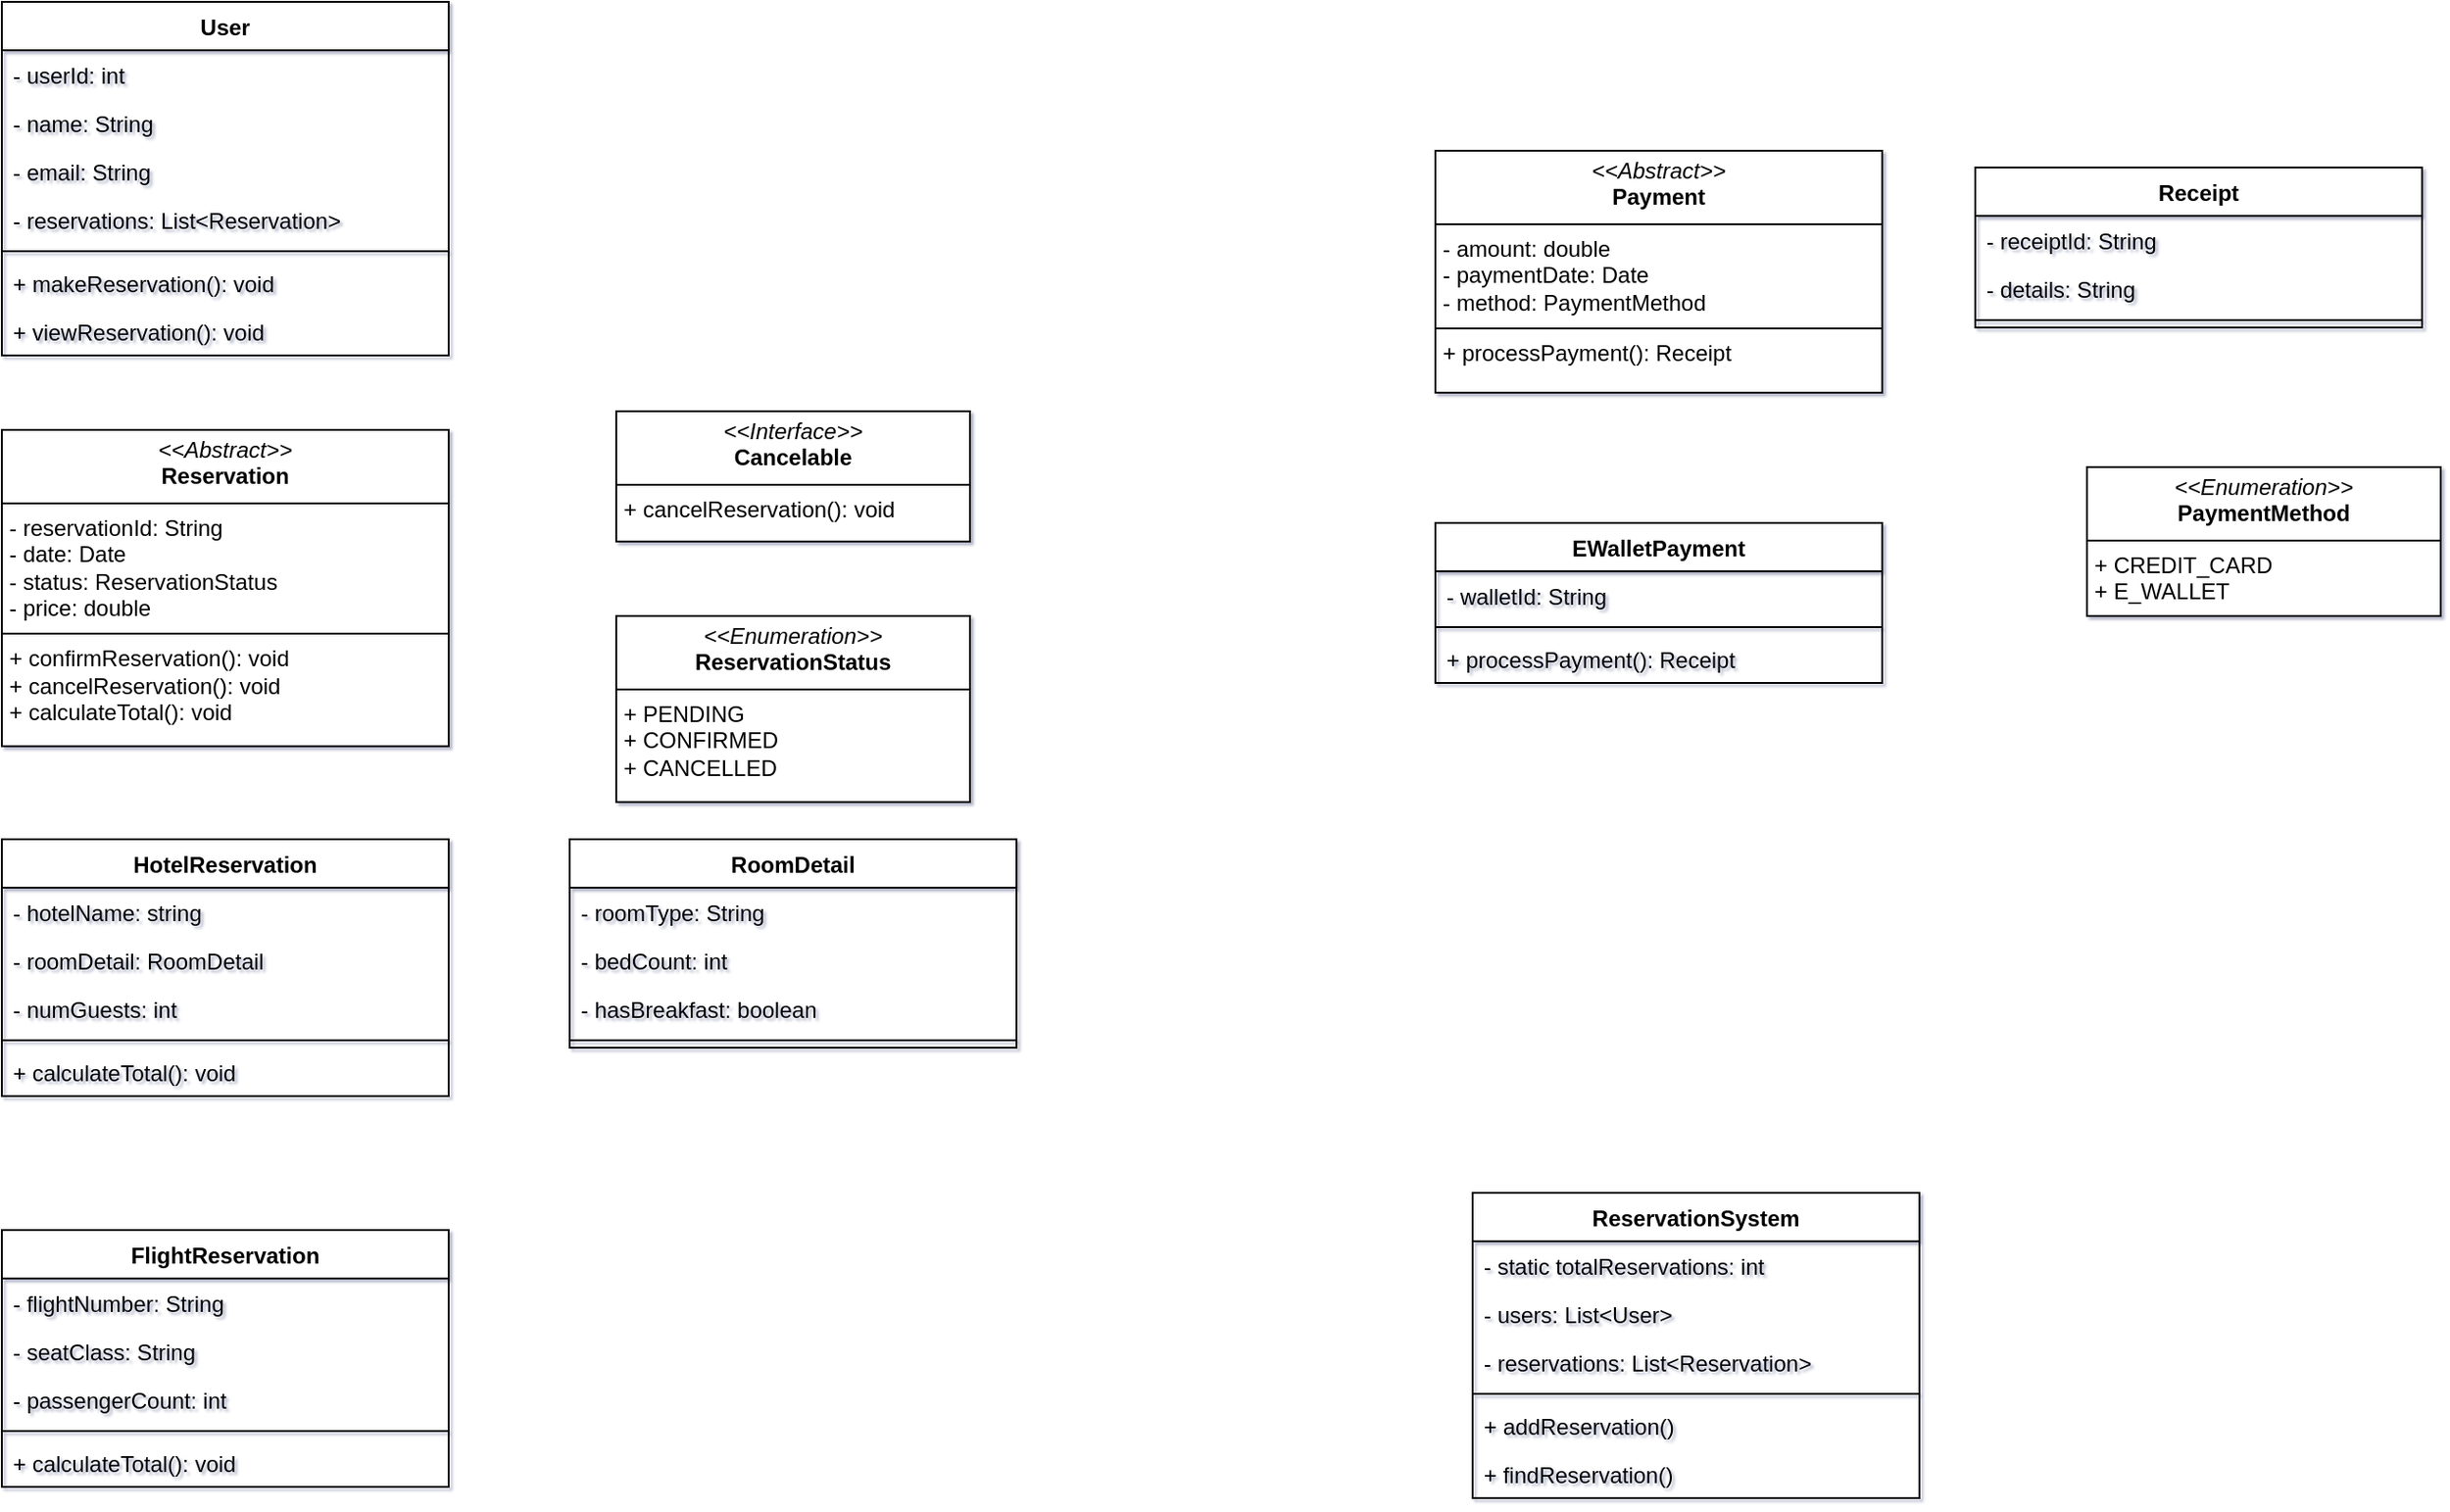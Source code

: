 <mxfile version="28.2.7">
  <diagram name="Page-1" id="CPRwYDoLVwSnQaLfaNVT">
    <mxGraphModel dx="686" dy="550" grid="1" gridSize="10" guides="1" tooltips="1" connect="1" arrows="1" fold="1" page="1" pageScale="1" pageWidth="850" pageHeight="1100" math="0" shadow="1">
      <root>
        <mxCell id="0" />
        <mxCell id="1" parent="0" />
        <mxCell id="zijHw8megjL7dH1Gop62-1" value="User" style="swimlane;fontStyle=1;align=center;verticalAlign=top;childLayout=stackLayout;horizontal=1;startSize=26;horizontalStack=0;resizeParent=1;resizeParentMax=0;resizeLast=0;collapsible=1;marginBottom=0;whiteSpace=wrap;html=1;" vertex="1" parent="1">
          <mxGeometry x="80" y="70" width="240" height="190" as="geometry" />
        </mxCell>
        <mxCell id="zijHw8megjL7dH1Gop62-2" value="- userId: int" style="text;strokeColor=none;fillColor=none;align=left;verticalAlign=top;spacingLeft=4;spacingRight=4;overflow=hidden;rotatable=0;points=[[0,0.5],[1,0.5]];portConstraint=eastwest;whiteSpace=wrap;html=1;" vertex="1" parent="zijHw8megjL7dH1Gop62-1">
          <mxGeometry y="26" width="240" height="26" as="geometry" />
        </mxCell>
        <mxCell id="zijHw8megjL7dH1Gop62-7" value="- name: String" style="text;strokeColor=none;fillColor=none;align=left;verticalAlign=top;spacingLeft=4;spacingRight=4;overflow=hidden;rotatable=0;points=[[0,0.5],[1,0.5]];portConstraint=eastwest;whiteSpace=wrap;html=1;" vertex="1" parent="zijHw8megjL7dH1Gop62-1">
          <mxGeometry y="52" width="240" height="26" as="geometry" />
        </mxCell>
        <mxCell id="zijHw8megjL7dH1Gop62-6" value="- email: String" style="text;strokeColor=none;fillColor=none;align=left;verticalAlign=top;spacingLeft=4;spacingRight=4;overflow=hidden;rotatable=0;points=[[0,0.5],[1,0.5]];portConstraint=eastwest;whiteSpace=wrap;html=1;" vertex="1" parent="zijHw8megjL7dH1Gop62-1">
          <mxGeometry y="78" width="240" height="26" as="geometry" />
        </mxCell>
        <mxCell id="zijHw8megjL7dH1Gop62-5" value="- reservations: List&amp;lt;Reservation&amp;gt;" style="text;strokeColor=none;fillColor=none;align=left;verticalAlign=top;spacingLeft=4;spacingRight=4;overflow=hidden;rotatable=0;points=[[0,0.5],[1,0.5]];portConstraint=eastwest;whiteSpace=wrap;html=1;" vertex="1" parent="zijHw8megjL7dH1Gop62-1">
          <mxGeometry y="104" width="240" height="26" as="geometry" />
        </mxCell>
        <mxCell id="zijHw8megjL7dH1Gop62-3" value="" style="line;strokeWidth=1;fillColor=none;align=left;verticalAlign=middle;spacingTop=-1;spacingLeft=3;spacingRight=3;rotatable=0;labelPosition=right;points=[];portConstraint=eastwest;strokeColor=inherit;" vertex="1" parent="zijHw8megjL7dH1Gop62-1">
          <mxGeometry y="130" width="240" height="8" as="geometry" />
        </mxCell>
        <mxCell id="zijHw8megjL7dH1Gop62-4" value="+ makeReservation(): void" style="text;strokeColor=none;fillColor=none;align=left;verticalAlign=top;spacingLeft=4;spacingRight=4;overflow=hidden;rotatable=0;points=[[0,0.5],[1,0.5]];portConstraint=eastwest;whiteSpace=wrap;html=1;" vertex="1" parent="zijHw8megjL7dH1Gop62-1">
          <mxGeometry y="138" width="240" height="26" as="geometry" />
        </mxCell>
        <mxCell id="zijHw8megjL7dH1Gop62-8" value="+ viewReservation(): void" style="text;strokeColor=none;fillColor=none;align=left;verticalAlign=top;spacingLeft=4;spacingRight=4;overflow=hidden;rotatable=0;points=[[0,0.5],[1,0.5]];portConstraint=eastwest;whiteSpace=wrap;html=1;" vertex="1" parent="zijHw8megjL7dH1Gop62-1">
          <mxGeometry y="164" width="240" height="26" as="geometry" />
        </mxCell>
        <mxCell id="zijHw8megjL7dH1Gop62-18" value="&lt;p style=&quot;margin:0px;margin-top:4px;text-align:center;&quot;&gt;&lt;i&gt;&amp;lt;&amp;lt;Abstract&amp;gt;&amp;gt;&lt;/i&gt;&lt;br&gt;&lt;b&gt;Reservation&lt;/b&gt;&lt;/p&gt;&lt;hr size=&quot;1&quot; style=&quot;border-style:solid;&quot;&gt;&lt;p style=&quot;margin:0px;margin-left:4px;&quot;&gt;- reservationId: String&lt;br&gt;- date: Date&lt;/p&gt;&lt;p style=&quot;margin:0px;margin-left:4px;&quot;&gt;- status: ReservationStatus&lt;/p&gt;&lt;p style=&quot;margin:0px;margin-left:4px;&quot;&gt;- price: double&lt;/p&gt;&lt;hr size=&quot;1&quot; style=&quot;border-style:solid;&quot;&gt;&lt;p style=&quot;margin:0px;margin-left:4px;&quot;&gt;+ confirmReservation(): void&lt;br&gt;&lt;/p&gt;&lt;p style=&quot;margin:0px;margin-left:4px;&quot;&gt;+ cancelReservation(): void&lt;/p&gt;&lt;p style=&quot;margin:0px;margin-left:4px;&quot;&gt;+ calculateTotal(): void&lt;/p&gt;" style="verticalAlign=top;align=left;overflow=fill;html=1;whiteSpace=wrap;" vertex="1" parent="1">
          <mxGeometry x="80" y="300" width="240" height="170" as="geometry" />
        </mxCell>
        <mxCell id="zijHw8megjL7dH1Gop62-19" value="&lt;p style=&quot;margin:0px;margin-top:4px;text-align:center;&quot;&gt;&lt;i&gt;&amp;lt;&amp;lt;Interface&amp;gt;&amp;gt;&lt;/i&gt;&lt;br&gt;&lt;b&gt;Cancelable&lt;/b&gt;&lt;/p&gt;&lt;hr size=&quot;1&quot; style=&quot;border-style:solid;&quot;&gt;&lt;p style=&quot;margin:0px;margin-left:4px;&quot;&gt;&lt;span style=&quot;background-color: transparent; color: light-dark(rgb(0, 0, 0), rgb(255, 255, 255));&quot;&gt;+ cancelReservation(): void&lt;/span&gt;&lt;/p&gt;" style="verticalAlign=top;align=left;overflow=fill;html=1;whiteSpace=wrap;" vertex="1" parent="1">
          <mxGeometry x="410" y="290" width="190" height="70" as="geometry" />
        </mxCell>
        <mxCell id="zijHw8megjL7dH1Gop62-20" value="HotelReservation" style="swimlane;fontStyle=1;align=center;verticalAlign=top;childLayout=stackLayout;horizontal=1;startSize=26;horizontalStack=0;resizeParent=1;resizeParentMax=0;resizeLast=0;collapsible=1;marginBottom=0;whiteSpace=wrap;html=1;" vertex="1" parent="1">
          <mxGeometry x="80" y="520" width="240" height="138" as="geometry" />
        </mxCell>
        <mxCell id="zijHw8megjL7dH1Gop62-21" value="- hotelName: string" style="text;strokeColor=none;fillColor=none;align=left;verticalAlign=top;spacingLeft=4;spacingRight=4;overflow=hidden;rotatable=0;points=[[0,0.5],[1,0.5]];portConstraint=eastwest;whiteSpace=wrap;html=1;" vertex="1" parent="zijHw8megjL7dH1Gop62-20">
          <mxGeometry y="26" width="240" height="26" as="geometry" />
        </mxCell>
        <mxCell id="zijHw8megjL7dH1Gop62-22" value="- roomDetail: RoomDetail" style="text;strokeColor=none;fillColor=none;align=left;verticalAlign=top;spacingLeft=4;spacingRight=4;overflow=hidden;rotatable=0;points=[[0,0.5],[1,0.5]];portConstraint=eastwest;whiteSpace=wrap;html=1;" vertex="1" parent="zijHw8megjL7dH1Gop62-20">
          <mxGeometry y="52" width="240" height="26" as="geometry" />
        </mxCell>
        <mxCell id="zijHw8megjL7dH1Gop62-23" value="- numGuests: int" style="text;strokeColor=none;fillColor=none;align=left;verticalAlign=top;spacingLeft=4;spacingRight=4;overflow=hidden;rotatable=0;points=[[0,0.5],[1,0.5]];portConstraint=eastwest;whiteSpace=wrap;html=1;" vertex="1" parent="zijHw8megjL7dH1Gop62-20">
          <mxGeometry y="78" width="240" height="26" as="geometry" />
        </mxCell>
        <mxCell id="zijHw8megjL7dH1Gop62-25" value="" style="line;strokeWidth=1;fillColor=none;align=left;verticalAlign=middle;spacingTop=-1;spacingLeft=3;spacingRight=3;rotatable=0;labelPosition=right;points=[];portConstraint=eastwest;strokeColor=inherit;" vertex="1" parent="zijHw8megjL7dH1Gop62-20">
          <mxGeometry y="104" width="240" height="8" as="geometry" />
        </mxCell>
        <mxCell id="zijHw8megjL7dH1Gop62-26" value="+ calculateTotal(): void" style="text;strokeColor=none;fillColor=none;align=left;verticalAlign=top;spacingLeft=4;spacingRight=4;overflow=hidden;rotatable=0;points=[[0,0.5],[1,0.5]];portConstraint=eastwest;whiteSpace=wrap;html=1;" vertex="1" parent="zijHw8megjL7dH1Gop62-20">
          <mxGeometry y="112" width="240" height="26" as="geometry" />
        </mxCell>
        <mxCell id="zijHw8megjL7dH1Gop62-28" value="RoomDetail" style="swimlane;fontStyle=1;align=center;verticalAlign=top;childLayout=stackLayout;horizontal=1;startSize=26;horizontalStack=0;resizeParent=1;resizeParentMax=0;resizeLast=0;collapsible=1;marginBottom=0;whiteSpace=wrap;html=1;" vertex="1" parent="1">
          <mxGeometry x="385" y="520" width="240" height="112" as="geometry" />
        </mxCell>
        <mxCell id="zijHw8megjL7dH1Gop62-29" value="- roomType: String" style="text;strokeColor=none;fillColor=none;align=left;verticalAlign=top;spacingLeft=4;spacingRight=4;overflow=hidden;rotatable=0;points=[[0,0.5],[1,0.5]];portConstraint=eastwest;whiteSpace=wrap;html=1;" vertex="1" parent="zijHw8megjL7dH1Gop62-28">
          <mxGeometry y="26" width="240" height="26" as="geometry" />
        </mxCell>
        <mxCell id="zijHw8megjL7dH1Gop62-30" value="- bedCount: int" style="text;strokeColor=none;fillColor=none;align=left;verticalAlign=top;spacingLeft=4;spacingRight=4;overflow=hidden;rotatable=0;points=[[0,0.5],[1,0.5]];portConstraint=eastwest;whiteSpace=wrap;html=1;" vertex="1" parent="zijHw8megjL7dH1Gop62-28">
          <mxGeometry y="52" width="240" height="26" as="geometry" />
        </mxCell>
        <mxCell id="zijHw8megjL7dH1Gop62-31" value="- hasBreakfast: boolean" style="text;strokeColor=none;fillColor=none;align=left;verticalAlign=top;spacingLeft=4;spacingRight=4;overflow=hidden;rotatable=0;points=[[0,0.5],[1,0.5]];portConstraint=eastwest;whiteSpace=wrap;html=1;" vertex="1" parent="zijHw8megjL7dH1Gop62-28">
          <mxGeometry y="78" width="240" height="26" as="geometry" />
        </mxCell>
        <mxCell id="zijHw8megjL7dH1Gop62-34" style="line;strokeWidth=1;fillColor=none;align=left;verticalAlign=middle;spacingTop=-1;spacingLeft=3;spacingRight=3;rotatable=0;labelPosition=right;points=[];portConstraint=eastwest;strokeColor=inherit;" vertex="1" parent="zijHw8megjL7dH1Gop62-28">
          <mxGeometry y="104" width="240" height="8" as="geometry" />
        </mxCell>
        <mxCell id="zijHw8megjL7dH1Gop62-35" value="FlightReservation" style="swimlane;fontStyle=1;align=center;verticalAlign=top;childLayout=stackLayout;horizontal=1;startSize=26;horizontalStack=0;resizeParent=1;resizeParentMax=0;resizeLast=0;collapsible=1;marginBottom=0;whiteSpace=wrap;html=1;" vertex="1" parent="1">
          <mxGeometry x="80" y="730" width="240" height="138" as="geometry" />
        </mxCell>
        <mxCell id="zijHw8megjL7dH1Gop62-36" value="- flightNumber: String" style="text;strokeColor=none;fillColor=none;align=left;verticalAlign=top;spacingLeft=4;spacingRight=4;overflow=hidden;rotatable=0;points=[[0,0.5],[1,0.5]];portConstraint=eastwest;whiteSpace=wrap;html=1;" vertex="1" parent="zijHw8megjL7dH1Gop62-35">
          <mxGeometry y="26" width="240" height="26" as="geometry" />
        </mxCell>
        <mxCell id="zijHw8megjL7dH1Gop62-37" value="- seatClass: String" style="text;strokeColor=none;fillColor=none;align=left;verticalAlign=top;spacingLeft=4;spacingRight=4;overflow=hidden;rotatable=0;points=[[0,0.5],[1,0.5]];portConstraint=eastwest;whiteSpace=wrap;html=1;" vertex="1" parent="zijHw8megjL7dH1Gop62-35">
          <mxGeometry y="52" width="240" height="26" as="geometry" />
        </mxCell>
        <mxCell id="zijHw8megjL7dH1Gop62-38" value="- passengerCount: int" style="text;strokeColor=none;fillColor=none;align=left;verticalAlign=top;spacingLeft=4;spacingRight=4;overflow=hidden;rotatable=0;points=[[0,0.5],[1,0.5]];portConstraint=eastwest;whiteSpace=wrap;html=1;" vertex="1" parent="zijHw8megjL7dH1Gop62-35">
          <mxGeometry y="78" width="240" height="26" as="geometry" />
        </mxCell>
        <mxCell id="zijHw8megjL7dH1Gop62-39" value="" style="line;strokeWidth=1;fillColor=none;align=left;verticalAlign=middle;spacingTop=-1;spacingLeft=3;spacingRight=3;rotatable=0;labelPosition=right;points=[];portConstraint=eastwest;strokeColor=inherit;" vertex="1" parent="zijHw8megjL7dH1Gop62-35">
          <mxGeometry y="104" width="240" height="8" as="geometry" />
        </mxCell>
        <mxCell id="zijHw8megjL7dH1Gop62-40" value="+ calculateTotal(): void" style="text;strokeColor=none;fillColor=none;align=left;verticalAlign=top;spacingLeft=4;spacingRight=4;overflow=hidden;rotatable=0;points=[[0,0.5],[1,0.5]];portConstraint=eastwest;whiteSpace=wrap;html=1;" vertex="1" parent="zijHw8megjL7dH1Gop62-35">
          <mxGeometry y="112" width="240" height="26" as="geometry" />
        </mxCell>
        <mxCell id="zijHw8megjL7dH1Gop62-41" value="&lt;p style=&quot;margin:0px;margin-top:4px;text-align:center;&quot;&gt;&lt;i&gt;&amp;lt;&amp;lt;Enumeration&amp;gt;&amp;gt;&lt;/i&gt;&lt;br&gt;&lt;b&gt;ReservationStatus&lt;/b&gt;&lt;/p&gt;&lt;hr size=&quot;1&quot; style=&quot;border-style:solid;&quot;&gt;&lt;p style=&quot;margin:0px;margin-left:4px;&quot;&gt;&lt;span style=&quot;background-color: transparent; color: light-dark(rgb(0, 0, 0), rgb(255, 255, 255));&quot;&gt;+ PENDING&lt;/span&gt;&lt;/p&gt;&lt;p style=&quot;margin:0px;margin-left:4px;&quot;&gt;&lt;span style=&quot;background-color: transparent; color: light-dark(rgb(0, 0, 0), rgb(255, 255, 255));&quot;&gt;+ CONFIRMED&lt;/span&gt;&lt;/p&gt;&lt;p style=&quot;margin:0px;margin-left:4px;&quot;&gt;&lt;span style=&quot;background-color: transparent; color: light-dark(rgb(0, 0, 0), rgb(255, 255, 255));&quot;&gt;+ CANCELLED&lt;/span&gt;&lt;/p&gt;" style="verticalAlign=top;align=left;overflow=fill;html=1;whiteSpace=wrap;" vertex="1" parent="1">
          <mxGeometry x="410" y="400" width="190" height="100" as="geometry" />
        </mxCell>
        <mxCell id="zijHw8megjL7dH1Gop62-42" value="&lt;p style=&quot;margin:0px;margin-top:4px;text-align:center;&quot;&gt;&lt;i&gt;&amp;lt;&amp;lt;Abstract&amp;gt;&amp;gt;&lt;/i&gt;&lt;br&gt;&lt;b&gt;Payment&lt;/b&gt;&lt;/p&gt;&lt;hr size=&quot;1&quot; style=&quot;border-style:solid;&quot;&gt;&lt;p style=&quot;margin:0px;margin-left:4px;&quot;&gt;- amount: double&lt;br&gt;- paymentDate: Date&lt;/p&gt;&lt;p style=&quot;margin:0px;margin-left:4px;&quot;&gt;- method: PaymentMethod&lt;/p&gt;&lt;hr size=&quot;1&quot; style=&quot;border-style:solid;&quot;&gt;&lt;p style=&quot;margin:0px;margin-left:4px;&quot;&gt;+ processPayment(): Receipt&lt;/p&gt;" style="verticalAlign=top;align=left;overflow=fill;html=1;whiteSpace=wrap;" vertex="1" parent="1">
          <mxGeometry x="850" y="150" width="240" height="130" as="geometry" />
        </mxCell>
        <mxCell id="zijHw8megjL7dH1Gop62-43" value="Receipt" style="swimlane;fontStyle=1;align=center;verticalAlign=top;childLayout=stackLayout;horizontal=1;startSize=26;horizontalStack=0;resizeParent=1;resizeParentMax=0;resizeLast=0;collapsible=1;marginBottom=0;whiteSpace=wrap;html=1;" vertex="1" parent="1">
          <mxGeometry x="1140" y="159" width="240" height="86" as="geometry" />
        </mxCell>
        <mxCell id="zijHw8megjL7dH1Gop62-44" value="- receiptId: String" style="text;strokeColor=none;fillColor=none;align=left;verticalAlign=top;spacingLeft=4;spacingRight=4;overflow=hidden;rotatable=0;points=[[0,0.5],[1,0.5]];portConstraint=eastwest;whiteSpace=wrap;html=1;" vertex="1" parent="zijHw8megjL7dH1Gop62-43">
          <mxGeometry y="26" width="240" height="26" as="geometry" />
        </mxCell>
        <mxCell id="zijHw8megjL7dH1Gop62-45" value="- details: String" style="text;strokeColor=none;fillColor=none;align=left;verticalAlign=top;spacingLeft=4;spacingRight=4;overflow=hidden;rotatable=0;points=[[0,0.5],[1,0.5]];portConstraint=eastwest;whiteSpace=wrap;html=1;" vertex="1" parent="zijHw8megjL7dH1Gop62-43">
          <mxGeometry y="52" width="240" height="26" as="geometry" />
        </mxCell>
        <mxCell id="zijHw8megjL7dH1Gop62-47" style="line;strokeWidth=1;fillColor=none;align=left;verticalAlign=middle;spacingTop=-1;spacingLeft=3;spacingRight=3;rotatable=0;labelPosition=right;points=[];portConstraint=eastwest;strokeColor=inherit;" vertex="1" parent="zijHw8megjL7dH1Gop62-43">
          <mxGeometry y="78" width="240" height="8" as="geometry" />
        </mxCell>
        <mxCell id="zijHw8megjL7dH1Gop62-48" value="EWalletPayment" style="swimlane;fontStyle=1;align=center;verticalAlign=top;childLayout=stackLayout;horizontal=1;startSize=26;horizontalStack=0;resizeParent=1;resizeParentMax=0;resizeLast=0;collapsible=1;marginBottom=0;whiteSpace=wrap;html=1;" vertex="1" parent="1">
          <mxGeometry x="850" y="350" width="240" height="86" as="geometry" />
        </mxCell>
        <mxCell id="zijHw8megjL7dH1Gop62-49" value="- walletId: String" style="text;strokeColor=none;fillColor=none;align=left;verticalAlign=top;spacingLeft=4;spacingRight=4;overflow=hidden;rotatable=0;points=[[0,0.5],[1,0.5]];portConstraint=eastwest;whiteSpace=wrap;html=1;" vertex="1" parent="zijHw8megjL7dH1Gop62-48">
          <mxGeometry y="26" width="240" height="26" as="geometry" />
        </mxCell>
        <mxCell id="zijHw8megjL7dH1Gop62-53" value="" style="line;strokeWidth=1;fillColor=none;align=left;verticalAlign=middle;spacingTop=-1;spacingLeft=3;spacingRight=3;rotatable=0;labelPosition=right;points=[];portConstraint=eastwest;strokeColor=inherit;" vertex="1" parent="zijHw8megjL7dH1Gop62-48">
          <mxGeometry y="52" width="240" height="8" as="geometry" />
        </mxCell>
        <mxCell id="zijHw8megjL7dH1Gop62-54" value="+ processPayment(): Receipt" style="text;strokeColor=none;fillColor=none;align=left;verticalAlign=top;spacingLeft=4;spacingRight=4;overflow=hidden;rotatable=0;points=[[0,0.5],[1,0.5]];portConstraint=eastwest;whiteSpace=wrap;html=1;" vertex="1" parent="zijHw8megjL7dH1Gop62-48">
          <mxGeometry y="60" width="240" height="26" as="geometry" />
        </mxCell>
        <mxCell id="zijHw8megjL7dH1Gop62-56" value="&lt;p style=&quot;margin:0px;margin-top:4px;text-align:center;&quot;&gt;&lt;i&gt;&amp;lt;&amp;lt;Enumeration&amp;gt;&amp;gt;&lt;/i&gt;&lt;br&gt;&lt;b&gt;PaymentMethod&lt;/b&gt;&lt;/p&gt;&lt;hr size=&quot;1&quot; style=&quot;border-style:solid;&quot;&gt;&lt;p style=&quot;margin:0px;margin-left:4px;&quot;&gt;&lt;span style=&quot;background-color: transparent; color: light-dark(rgb(0, 0, 0), rgb(255, 255, 255));&quot;&gt;+ CREDIT_CARD&lt;/span&gt;&lt;/p&gt;&lt;p style=&quot;margin:0px;margin-left:4px;&quot;&gt;&lt;span style=&quot;background-color: transparent; color: light-dark(rgb(0, 0, 0), rgb(255, 255, 255));&quot;&gt;+ E_WALLET&lt;/span&gt;&lt;/p&gt;" style="verticalAlign=top;align=left;overflow=fill;html=1;whiteSpace=wrap;" vertex="1" parent="1">
          <mxGeometry x="1200" y="320" width="190" height="80" as="geometry" />
        </mxCell>
        <mxCell id="zijHw8megjL7dH1Gop62-57" value="ReservationSystem" style="swimlane;fontStyle=1;align=center;verticalAlign=top;childLayout=stackLayout;horizontal=1;startSize=26;horizontalStack=0;resizeParent=1;resizeParentMax=0;resizeLast=0;collapsible=1;marginBottom=0;whiteSpace=wrap;html=1;" vertex="1" parent="1">
          <mxGeometry x="870" y="710" width="240" height="164" as="geometry" />
        </mxCell>
        <mxCell id="zijHw8megjL7dH1Gop62-58" value="- static totalReservations: int" style="text;strokeColor=none;fillColor=none;align=left;verticalAlign=top;spacingLeft=4;spacingRight=4;overflow=hidden;rotatable=0;points=[[0,0.5],[1,0.5]];portConstraint=eastwest;whiteSpace=wrap;html=1;" vertex="1" parent="zijHw8megjL7dH1Gop62-57">
          <mxGeometry y="26" width="240" height="26" as="geometry" />
        </mxCell>
        <mxCell id="zijHw8megjL7dH1Gop62-59" value="- users: List&amp;lt;User&amp;gt;" style="text;strokeColor=none;fillColor=none;align=left;verticalAlign=top;spacingLeft=4;spacingRight=4;overflow=hidden;rotatable=0;points=[[0,0.5],[1,0.5]];portConstraint=eastwest;whiteSpace=wrap;html=1;" vertex="1" parent="zijHw8megjL7dH1Gop62-57">
          <mxGeometry y="52" width="240" height="26" as="geometry" />
        </mxCell>
        <mxCell id="zijHw8megjL7dH1Gop62-60" value="- reservations: List&amp;lt;Reservation&amp;gt;" style="text;strokeColor=none;fillColor=none;align=left;verticalAlign=top;spacingLeft=4;spacingRight=4;overflow=hidden;rotatable=0;points=[[0,0.5],[1,0.5]];portConstraint=eastwest;whiteSpace=wrap;html=1;" vertex="1" parent="zijHw8megjL7dH1Gop62-57">
          <mxGeometry y="78" width="240" height="26" as="geometry" />
        </mxCell>
        <mxCell id="zijHw8megjL7dH1Gop62-62" value="" style="line;strokeWidth=1;fillColor=none;align=left;verticalAlign=middle;spacingTop=-1;spacingLeft=3;spacingRight=3;rotatable=0;labelPosition=right;points=[];portConstraint=eastwest;strokeColor=inherit;" vertex="1" parent="zijHw8megjL7dH1Gop62-57">
          <mxGeometry y="104" width="240" height="8" as="geometry" />
        </mxCell>
        <mxCell id="zijHw8megjL7dH1Gop62-63" value="+ addReservation()" style="text;strokeColor=none;fillColor=none;align=left;verticalAlign=top;spacingLeft=4;spacingRight=4;overflow=hidden;rotatable=0;points=[[0,0.5],[1,0.5]];portConstraint=eastwest;whiteSpace=wrap;html=1;" vertex="1" parent="zijHw8megjL7dH1Gop62-57">
          <mxGeometry y="112" width="240" height="26" as="geometry" />
        </mxCell>
        <mxCell id="zijHw8megjL7dH1Gop62-64" value="+ findReservation()" style="text;strokeColor=none;fillColor=none;align=left;verticalAlign=top;spacingLeft=4;spacingRight=4;overflow=hidden;rotatable=0;points=[[0,0.5],[1,0.5]];portConstraint=eastwest;whiteSpace=wrap;html=1;" vertex="1" parent="zijHw8megjL7dH1Gop62-57">
          <mxGeometry y="138" width="240" height="26" as="geometry" />
        </mxCell>
      </root>
    </mxGraphModel>
  </diagram>
</mxfile>
